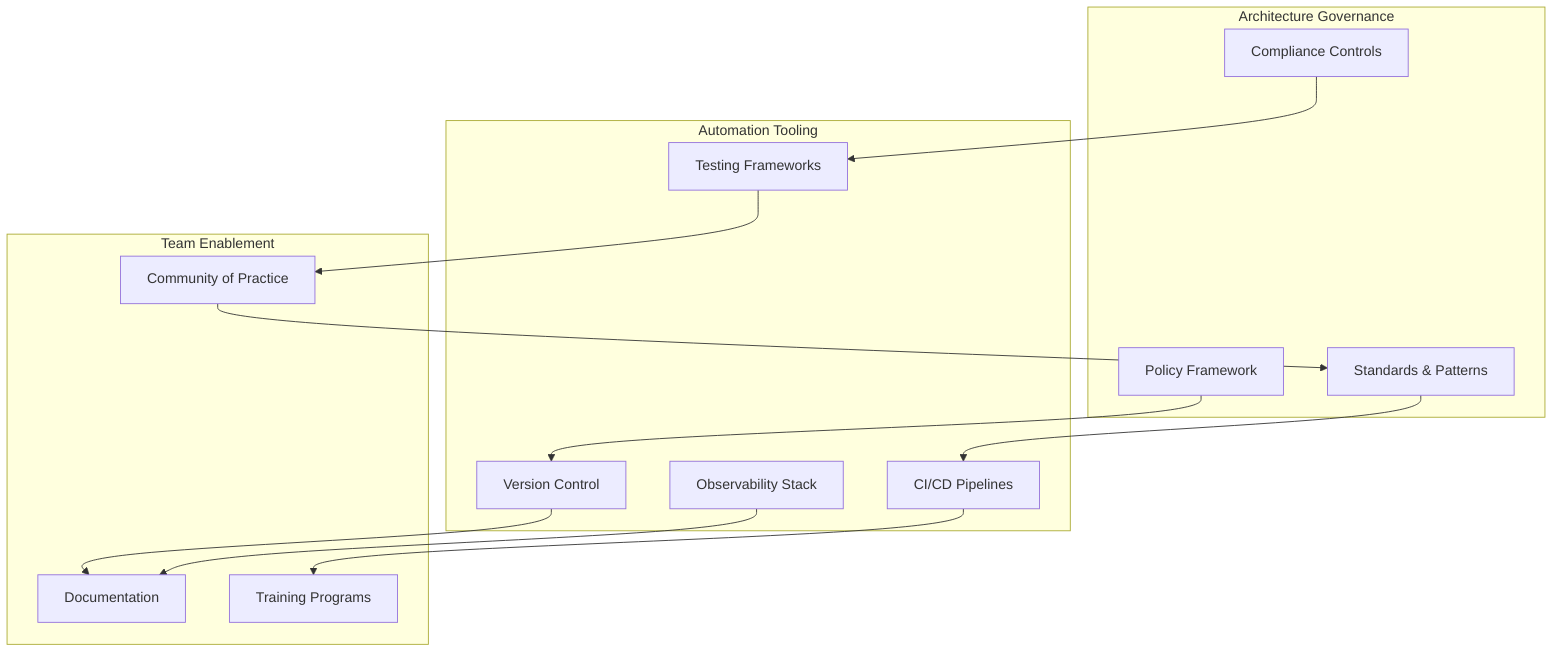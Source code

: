 %% Diagram: Capability landscape for practical Architecture as Code
flowchart TB
    subgraph Governance["Architecture Governance"]
        G1[Policy Framework]:::kv-primary
        G2[Standards & Patterns]:::kv-primary
        G3[Compliance Controls]:::kv-primary
    end
    
    subgraph Tooling["Automation Tooling"]
        T1[Version Control]:::kv-accent
        T2[CI/CD Pipelines]:::kv-accent
        T3[Testing Frameworks]:::kv-accent
        T4[Observability Stack]:::kv-accent
    end
    
    subgraph Enablement["Team Enablement"]
        E1[Documentation]:::kv-highlight
        E2[Training Programs]:::kv-highlight
        E3[Community of Practice]:::kv-highlight
    end
    
    G1 --> T1
    G2 --> T2
    G3 --> T3
    T1 --> E1
    T2 --> E2
    T3 --> E3
    T4 --> E1
    E3 --> G2